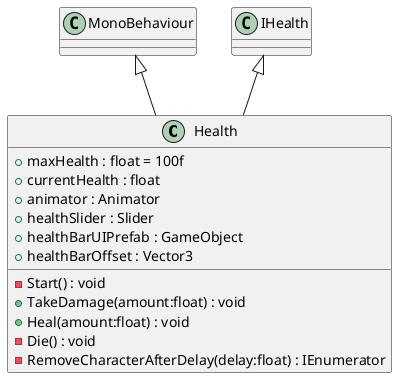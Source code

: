 @startuml
class Health {
    + maxHealth : float = 100f
    + currentHealth : float
    + animator : Animator
    + healthSlider : Slider
    + healthBarUIPrefab : GameObject
    + healthBarOffset : Vector3
    - Start() : void
    + TakeDamage(amount:float) : void
    + Heal(amount:float) : void
    - Die() : void
    - RemoveCharacterAfterDelay(delay:float) : IEnumerator
}
MonoBehaviour <|-- Health
IHealth <|-- Health
@enduml
